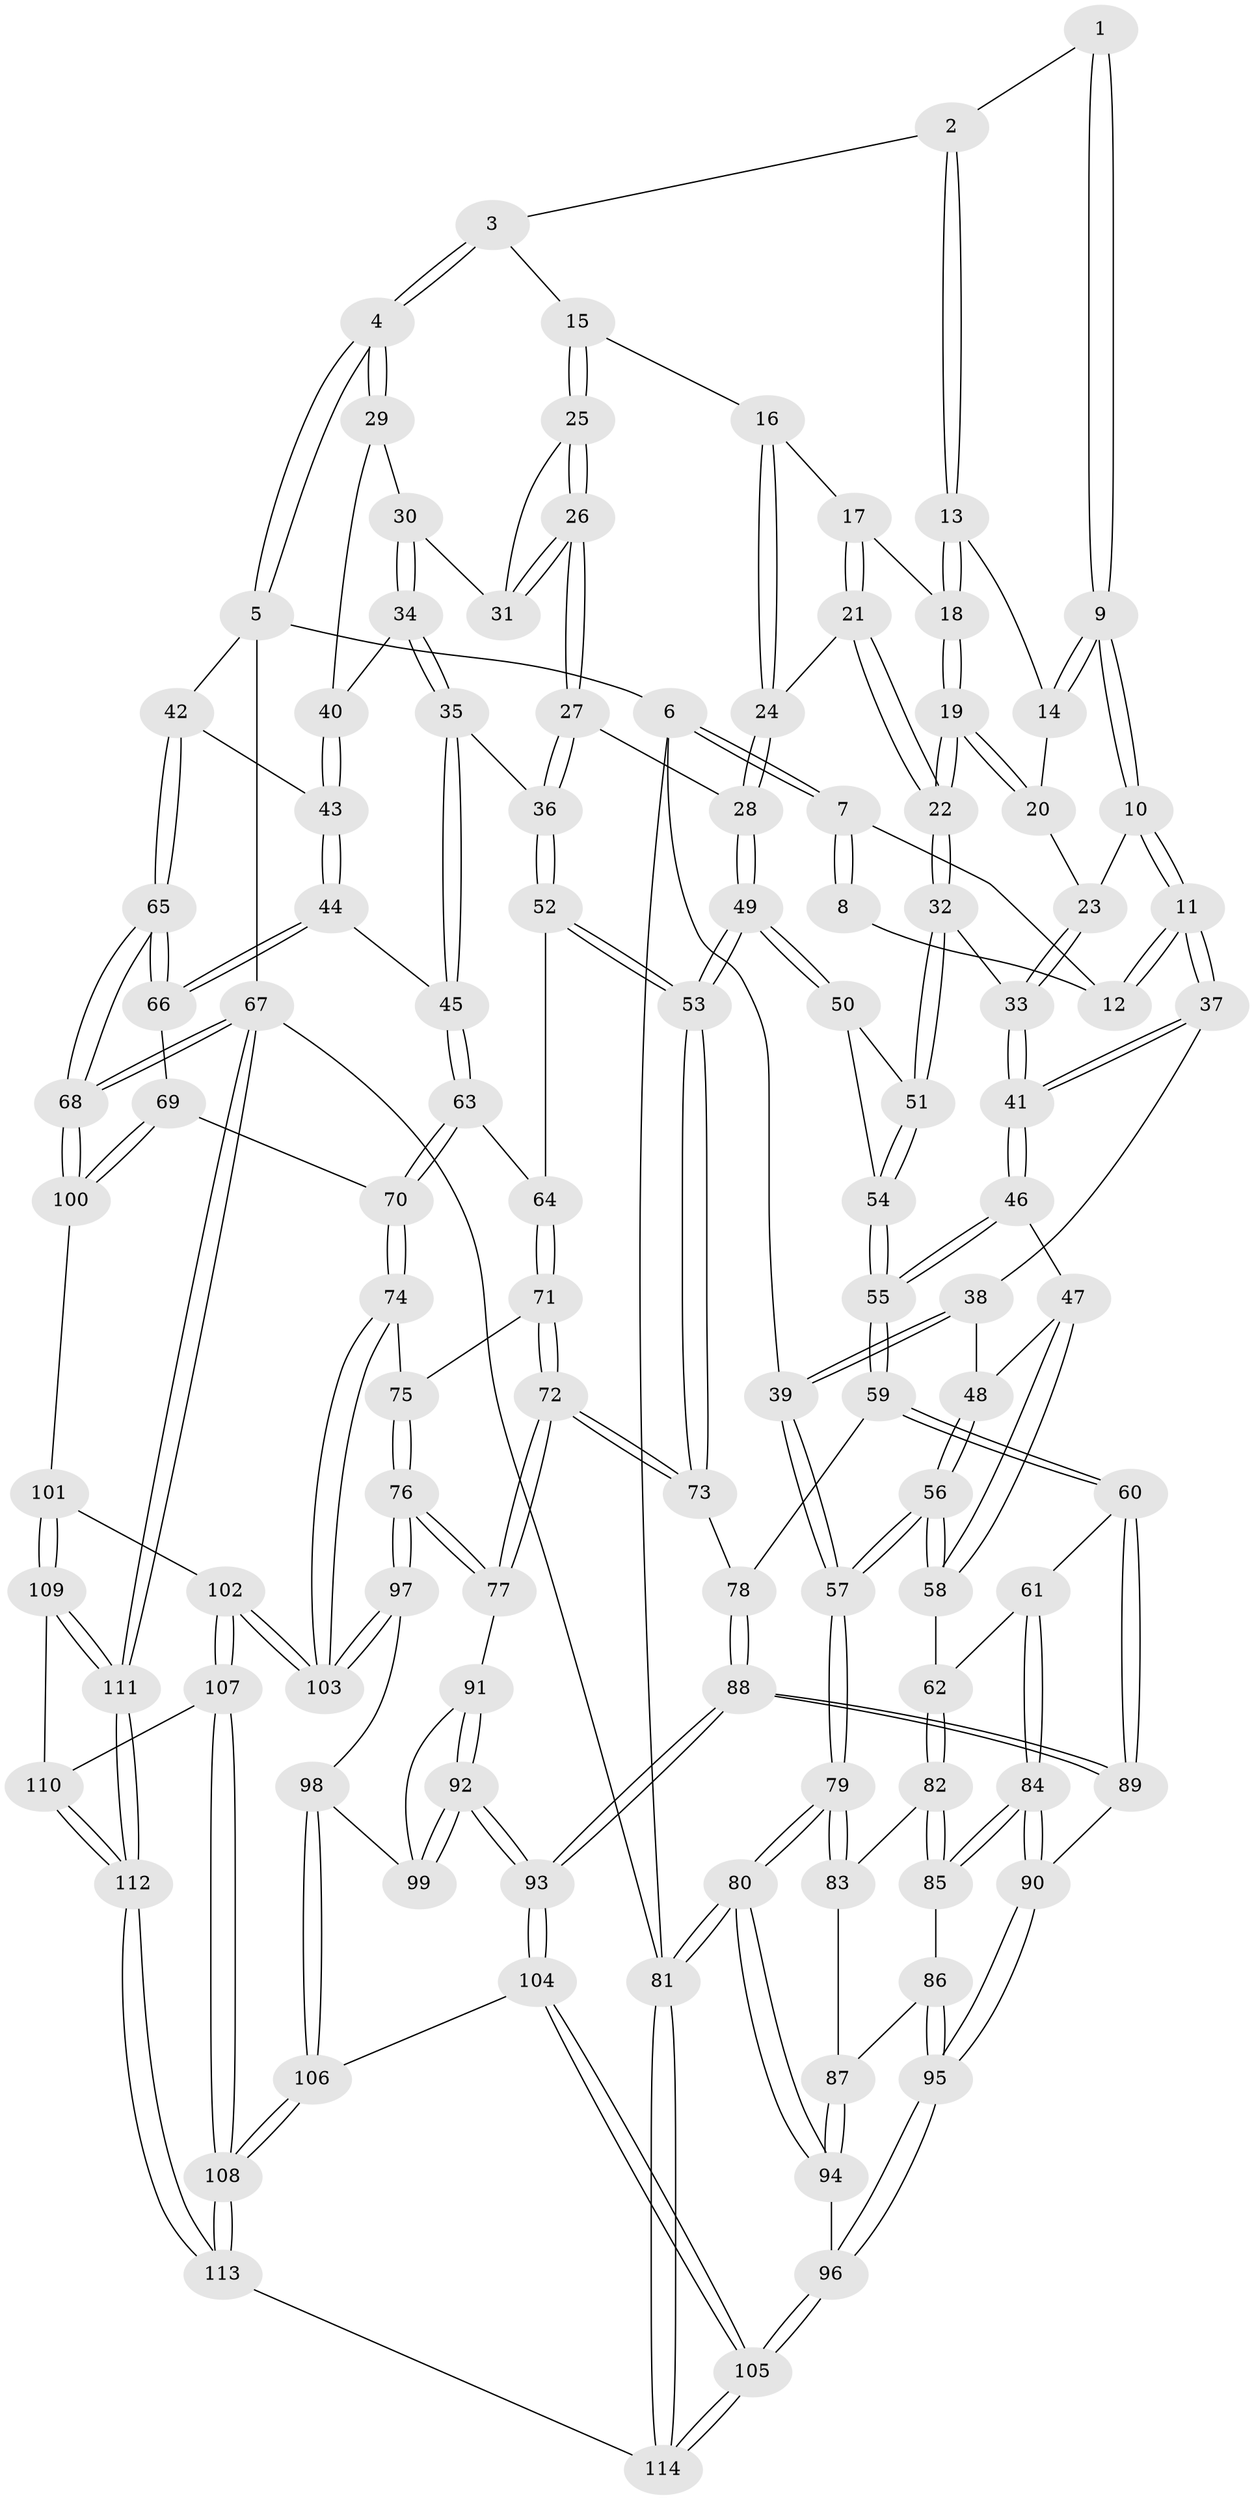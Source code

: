 // Generated by graph-tools (version 1.1) at 2025/16/03/09/25 04:16:46]
// undirected, 114 vertices, 282 edges
graph export_dot {
graph [start="1"]
  node [color=gray90,style=filled];
  1 [pos="+0.27445328209210024+0"];
  2 [pos="+0.27822133634360635+0"];
  3 [pos="+0.6954383217496067+0"];
  4 [pos="+1+0"];
  5 [pos="+1+0"];
  6 [pos="+0+0"];
  7 [pos="+0+0"];
  8 [pos="+0.21554427773101914+0"];
  9 [pos="+0.156380418758876+0.12708357399340656"];
  10 [pos="+0.1226108049585964+0.17205989999416685"];
  11 [pos="+0.11834115252648317+0.1748200305005857"];
  12 [pos="+0.10267457026710002+0.12345618904922386"];
  13 [pos="+0.31812002869220724+0"];
  14 [pos="+0.2531328361682143+0.08520017085800895"];
  15 [pos="+0.6337790939125939+0.023402069021911942"];
  16 [pos="+0.5880358063548856+0.06571516003889773"];
  17 [pos="+0.4578606043355722+0.08420656051426768"];
  18 [pos="+0.32797866061901754+0.006620249581997654"];
  19 [pos="+0.3593587239187485+0.2062708029243606"];
  20 [pos="+0.2461107342664247+0.13452372019324443"];
  21 [pos="+0.3964397417570585+0.23776350211046227"];
  22 [pos="+0.37184674143371+0.24362480788680485"];
  23 [pos="+0.2134779359691338+0.16124480859124407"];
  24 [pos="+0.5013667817642445+0.23661595561792154"];
  25 [pos="+0.6512926888243797+0.06255741753648296"];
  26 [pos="+0.7062385537068738+0.2481763217936375"];
  27 [pos="+0.6995815394512573+0.2717052344368239"];
  28 [pos="+0.5631200150596302+0.2916253109251005"];
  29 [pos="+0.958051679343874+0.08967146554758386"];
  30 [pos="+0.8584305638089857+0.1721655825676022"];
  31 [pos="+0.8424571654800665+0.17641099429398924"];
  32 [pos="+0.3634070660504971+0.2537741071582805"];
  33 [pos="+0.35790801018000384+0.25587030246647324"];
  34 [pos="+0.8575712093454942+0.27894598718534314"];
  35 [pos="+0.8389623606903204+0.3575462618573848"];
  36 [pos="+0.7283071941966253+0.31924438717906617"];
  37 [pos="+0.1117589221049175+0.18746461442072657"];
  38 [pos="+0.04885546459519927+0.2140158358083511"];
  39 [pos="+0+0.16660854417099902"];
  40 [pos="+0.9319633525826639+0.25829658470031003"];
  41 [pos="+0.24595657781706717+0.3196071221112557"];
  42 [pos="+1+0.0980196772055972"];
  43 [pos="+0.9392666874938408+0.31179849108734253"];
  44 [pos="+0.9049398743085069+0.3983994462244293"];
  45 [pos="+0.8755439205148419+0.39277677436780123"];
  46 [pos="+0.24024196270916615+0.3334631486250005"];
  47 [pos="+0.10329195753199238+0.377294453634081"];
  48 [pos="+0.0684810248720659+0.3376351607864343"];
  49 [pos="+0.5337724498833002+0.47609849978064095"];
  50 [pos="+0.4539118387689557+0.4225590195037025"];
  51 [pos="+0.4059688182277013+0.3643815597981254"];
  52 [pos="+0.6857047638595342+0.4218233115625544"];
  53 [pos="+0.5434127746803029+0.4992828608407868"];
  54 [pos="+0.28431374748356936+0.4848444992417397"];
  55 [pos="+0.2657153057608392+0.49659269344079576"];
  56 [pos="+0+0.44017066715457065"];
  57 [pos="+0+0.4451073247338262"];
  58 [pos="+0.08831592164216884+0.43296579031568505"];
  59 [pos="+0.2604865383891273+0.5221890572333022"];
  60 [pos="+0.25403742092829096+0.528450087838509"];
  61 [pos="+0.171863581834383+0.5301685637199826"];
  62 [pos="+0.1306491440967539+0.5304868957466852"];
  63 [pos="+0.8191389776927173+0.45600239023273537"];
  64 [pos="+0.7609107828548992+0.48599560418838483"];
  65 [pos="+1+0.5282628441421541"];
  66 [pos="+1+0.5189103321083953"];
  67 [pos="+1+1"];
  68 [pos="+1+0.6632451347029876"];
  69 [pos="+0.9018741691536896+0.6085097435317857"];
  70 [pos="+0.8603172469689762+0.6174996290313476"];
  71 [pos="+0.7533168354125122+0.5178961835351197"];
  72 [pos="+0.5437497146765902+0.5143163632588732"];
  73 [pos="+0.5423982092925149+0.5118176430411182"];
  74 [pos="+0.8392983090207822+0.6273426356183811"];
  75 [pos="+0.7541584251404833+0.523754614368805"];
  76 [pos="+0.6494978683849859+0.6322497721604264"];
  77 [pos="+0.5530101935920952+0.5389874023636732"];
  78 [pos="+0.4083610114557368+0.5550675891302503"];
  79 [pos="+0+0.4846760657826645"];
  80 [pos="+0+0.8163112567347734"];
  81 [pos="+0+1"];
  82 [pos="+0.10861039147505984+0.5490843577023878"];
  83 [pos="+0.10860592525781725+0.5490869655627882"];
  84 [pos="+0.16206274590825878+0.6771892720630446"];
  85 [pos="+0.16024453781495493+0.6758664559092639"];
  86 [pos="+0.08897920781341068+0.6641389166091536"];
  87 [pos="+0.05994855671330639+0.6392240633556322"];
  88 [pos="+0.38608153423467606+0.7371261275314637"];
  89 [pos="+0.26246396031731706+0.651969502559968"];
  90 [pos="+0.20145569974940855+0.7079909907170625"];
  91 [pos="+0.5038920548195716+0.6508882262485219"];
  92 [pos="+0.45374502286791085+0.717007763640823"];
  93 [pos="+0.40067395835949415+0.7591738756200406"];
  94 [pos="+0+0.8021463950595026"];
  95 [pos="+0.15289098798264025+0.8293155396752454"];
  96 [pos="+0.15282160077719065+0.8296278270064956"];
  97 [pos="+0.656988276854822+0.645368409468232"];
  98 [pos="+0.5890132211837406+0.7340921220669726"];
  99 [pos="+0.5817756829225982+0.7310758219116698"];
  100 [pos="+0.9431838775708645+0.7750691533618441"];
  101 [pos="+0.9120514802816397+0.8022735246737991"];
  102 [pos="+0.7735078209638726+0.7337724283674144"];
  103 [pos="+0.7700423298142899+0.7087998837786884"];
  104 [pos="+0.4011615251844514+0.8036827524157429"];
  105 [pos="+0.26195953713685716+0.9467593006803342"];
  106 [pos="+0.5822401800184906+0.87363030049109"];
  107 [pos="+0.7090423873536177+0.8646895768124041"];
  108 [pos="+0.607425805866309+0.8993180964569926"];
  109 [pos="+0.9256516459984282+0.8955282492837394"];
  110 [pos="+0.7586596926203696+0.9020931562367165"];
  111 [pos="+1+1"];
  112 [pos="+0.9468133239628924+1"];
  113 [pos="+0.5469643229035455+1"];
  114 [pos="+0.26573673784641244+1"];
  1 -- 2;
  1 -- 9;
  1 -- 9;
  2 -- 3;
  2 -- 13;
  2 -- 13;
  3 -- 4;
  3 -- 4;
  3 -- 15;
  4 -- 5;
  4 -- 5;
  4 -- 29;
  4 -- 29;
  5 -- 6;
  5 -- 42;
  5 -- 67;
  6 -- 7;
  6 -- 7;
  6 -- 39;
  6 -- 81;
  7 -- 8;
  7 -- 8;
  7 -- 12;
  8 -- 12;
  9 -- 10;
  9 -- 10;
  9 -- 14;
  9 -- 14;
  10 -- 11;
  10 -- 11;
  10 -- 23;
  11 -- 12;
  11 -- 12;
  11 -- 37;
  11 -- 37;
  13 -- 14;
  13 -- 18;
  13 -- 18;
  14 -- 20;
  15 -- 16;
  15 -- 25;
  15 -- 25;
  16 -- 17;
  16 -- 24;
  16 -- 24;
  17 -- 18;
  17 -- 21;
  17 -- 21;
  18 -- 19;
  18 -- 19;
  19 -- 20;
  19 -- 20;
  19 -- 22;
  19 -- 22;
  20 -- 23;
  21 -- 22;
  21 -- 22;
  21 -- 24;
  22 -- 32;
  22 -- 32;
  23 -- 33;
  23 -- 33;
  24 -- 28;
  24 -- 28;
  25 -- 26;
  25 -- 26;
  25 -- 31;
  26 -- 27;
  26 -- 27;
  26 -- 31;
  26 -- 31;
  27 -- 28;
  27 -- 36;
  27 -- 36;
  28 -- 49;
  28 -- 49;
  29 -- 30;
  29 -- 40;
  30 -- 31;
  30 -- 34;
  30 -- 34;
  32 -- 33;
  32 -- 51;
  32 -- 51;
  33 -- 41;
  33 -- 41;
  34 -- 35;
  34 -- 35;
  34 -- 40;
  35 -- 36;
  35 -- 45;
  35 -- 45;
  36 -- 52;
  36 -- 52;
  37 -- 38;
  37 -- 41;
  37 -- 41;
  38 -- 39;
  38 -- 39;
  38 -- 48;
  39 -- 57;
  39 -- 57;
  40 -- 43;
  40 -- 43;
  41 -- 46;
  41 -- 46;
  42 -- 43;
  42 -- 65;
  42 -- 65;
  43 -- 44;
  43 -- 44;
  44 -- 45;
  44 -- 66;
  44 -- 66;
  45 -- 63;
  45 -- 63;
  46 -- 47;
  46 -- 55;
  46 -- 55;
  47 -- 48;
  47 -- 58;
  47 -- 58;
  48 -- 56;
  48 -- 56;
  49 -- 50;
  49 -- 50;
  49 -- 53;
  49 -- 53;
  50 -- 51;
  50 -- 54;
  51 -- 54;
  51 -- 54;
  52 -- 53;
  52 -- 53;
  52 -- 64;
  53 -- 73;
  53 -- 73;
  54 -- 55;
  54 -- 55;
  55 -- 59;
  55 -- 59;
  56 -- 57;
  56 -- 57;
  56 -- 58;
  56 -- 58;
  57 -- 79;
  57 -- 79;
  58 -- 62;
  59 -- 60;
  59 -- 60;
  59 -- 78;
  60 -- 61;
  60 -- 89;
  60 -- 89;
  61 -- 62;
  61 -- 84;
  61 -- 84;
  62 -- 82;
  62 -- 82;
  63 -- 64;
  63 -- 70;
  63 -- 70;
  64 -- 71;
  64 -- 71;
  65 -- 66;
  65 -- 66;
  65 -- 68;
  65 -- 68;
  66 -- 69;
  67 -- 68;
  67 -- 68;
  67 -- 111;
  67 -- 111;
  67 -- 81;
  68 -- 100;
  68 -- 100;
  69 -- 70;
  69 -- 100;
  69 -- 100;
  70 -- 74;
  70 -- 74;
  71 -- 72;
  71 -- 72;
  71 -- 75;
  72 -- 73;
  72 -- 73;
  72 -- 77;
  72 -- 77;
  73 -- 78;
  74 -- 75;
  74 -- 103;
  74 -- 103;
  75 -- 76;
  75 -- 76;
  76 -- 77;
  76 -- 77;
  76 -- 97;
  76 -- 97;
  77 -- 91;
  78 -- 88;
  78 -- 88;
  79 -- 80;
  79 -- 80;
  79 -- 83;
  79 -- 83;
  80 -- 81;
  80 -- 81;
  80 -- 94;
  80 -- 94;
  81 -- 114;
  81 -- 114;
  82 -- 83;
  82 -- 85;
  82 -- 85;
  83 -- 87;
  84 -- 85;
  84 -- 85;
  84 -- 90;
  84 -- 90;
  85 -- 86;
  86 -- 87;
  86 -- 95;
  86 -- 95;
  87 -- 94;
  87 -- 94;
  88 -- 89;
  88 -- 89;
  88 -- 93;
  88 -- 93;
  89 -- 90;
  90 -- 95;
  90 -- 95;
  91 -- 92;
  91 -- 92;
  91 -- 99;
  92 -- 93;
  92 -- 93;
  92 -- 99;
  92 -- 99;
  93 -- 104;
  93 -- 104;
  94 -- 96;
  95 -- 96;
  95 -- 96;
  96 -- 105;
  96 -- 105;
  97 -- 98;
  97 -- 103;
  97 -- 103;
  98 -- 99;
  98 -- 106;
  98 -- 106;
  100 -- 101;
  101 -- 102;
  101 -- 109;
  101 -- 109;
  102 -- 103;
  102 -- 103;
  102 -- 107;
  102 -- 107;
  104 -- 105;
  104 -- 105;
  104 -- 106;
  105 -- 114;
  105 -- 114;
  106 -- 108;
  106 -- 108;
  107 -- 108;
  107 -- 108;
  107 -- 110;
  108 -- 113;
  108 -- 113;
  109 -- 110;
  109 -- 111;
  109 -- 111;
  110 -- 112;
  110 -- 112;
  111 -- 112;
  111 -- 112;
  112 -- 113;
  112 -- 113;
  113 -- 114;
}
